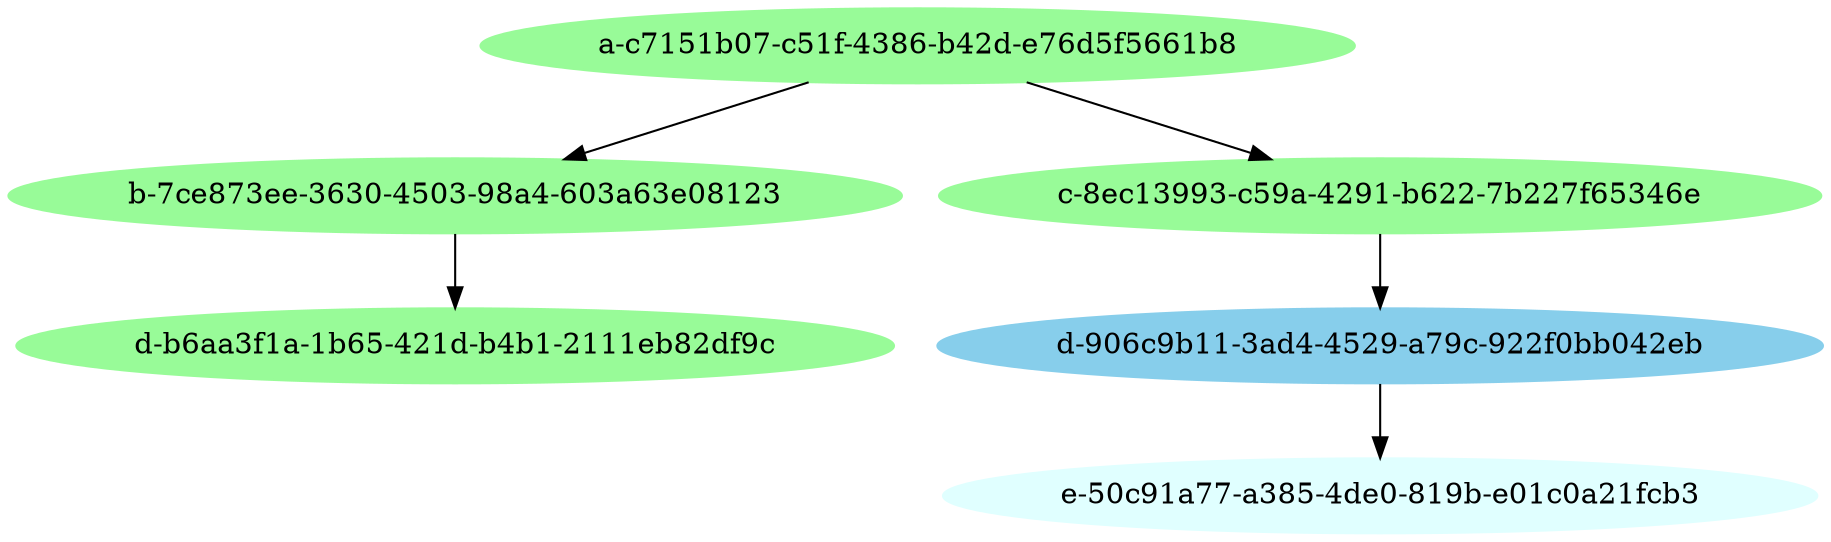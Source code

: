 digraph {
	"a-c7151b07-c51f-4386-b42d-e76d5f5661b8" [color=palegreen style=filled]
	"a-c7151b07-c51f-4386-b42d-e76d5f5661b8" -> "b-7ce873ee-3630-4503-98a4-603a63e08123"
	"a-c7151b07-c51f-4386-b42d-e76d5f5661b8" -> "c-8ec13993-c59a-4291-b622-7b227f65346e"
	"b-7ce873ee-3630-4503-98a4-603a63e08123" [color=palegreen style=filled]
	"b-7ce873ee-3630-4503-98a4-603a63e08123" -> "d-b6aa3f1a-1b65-421d-b4b1-2111eb82df9c"
	"d-b6aa3f1a-1b65-421d-b4b1-2111eb82df9c" [color=palegreen style=filled]
	"c-8ec13993-c59a-4291-b622-7b227f65346e" [color=palegreen style=filled]
	"c-8ec13993-c59a-4291-b622-7b227f65346e" -> "d-906c9b11-3ad4-4529-a79c-922f0bb042eb"
	"e-50c91a77-a385-4de0-819b-e01c0a21fcb3" [color=lightcyan style=filled]
	"d-906c9b11-3ad4-4529-a79c-922f0bb042eb" [color=skyblue style=filled]
	"d-906c9b11-3ad4-4529-a79c-922f0bb042eb" -> "e-50c91a77-a385-4de0-819b-e01c0a21fcb3"
}
